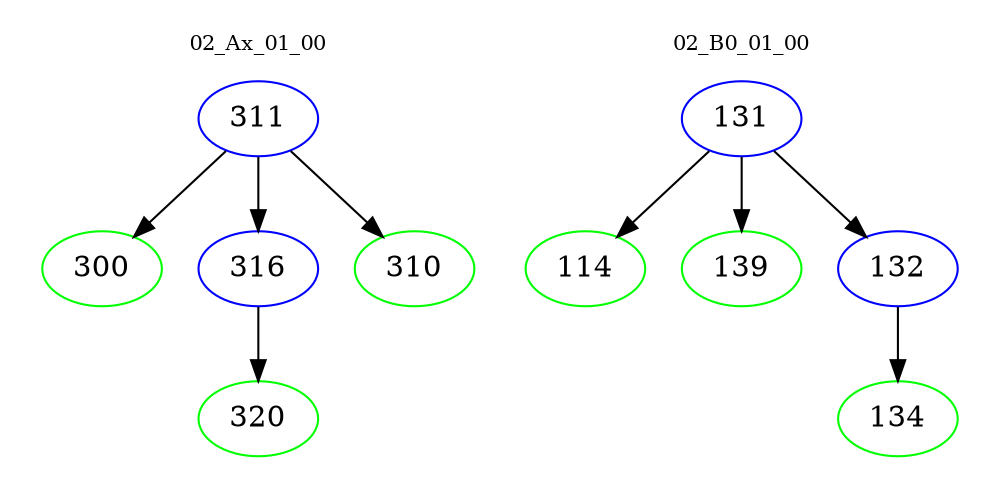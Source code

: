 digraph{
subgraph cluster_0 {
color = white
label = "02_Ax_01_00";
fontsize=10;
T0_311 [label="311", color="blue"]
T0_311 -> T0_300 [color="black"]
T0_300 [label="300", color="green"]
T0_311 -> T0_316 [color="black"]
T0_316 [label="316", color="blue"]
T0_316 -> T0_320 [color="black"]
T0_320 [label="320", color="green"]
T0_311 -> T0_310 [color="black"]
T0_310 [label="310", color="green"]
}
subgraph cluster_1 {
color = white
label = "02_B0_01_00";
fontsize=10;
T1_131 [label="131", color="blue"]
T1_131 -> T1_114 [color="black"]
T1_114 [label="114", color="green"]
T1_131 -> T1_139 [color="black"]
T1_139 [label="139", color="green"]
T1_131 -> T1_132 [color="black"]
T1_132 [label="132", color="blue"]
T1_132 -> T1_134 [color="black"]
T1_134 [label="134", color="green"]
}
}

